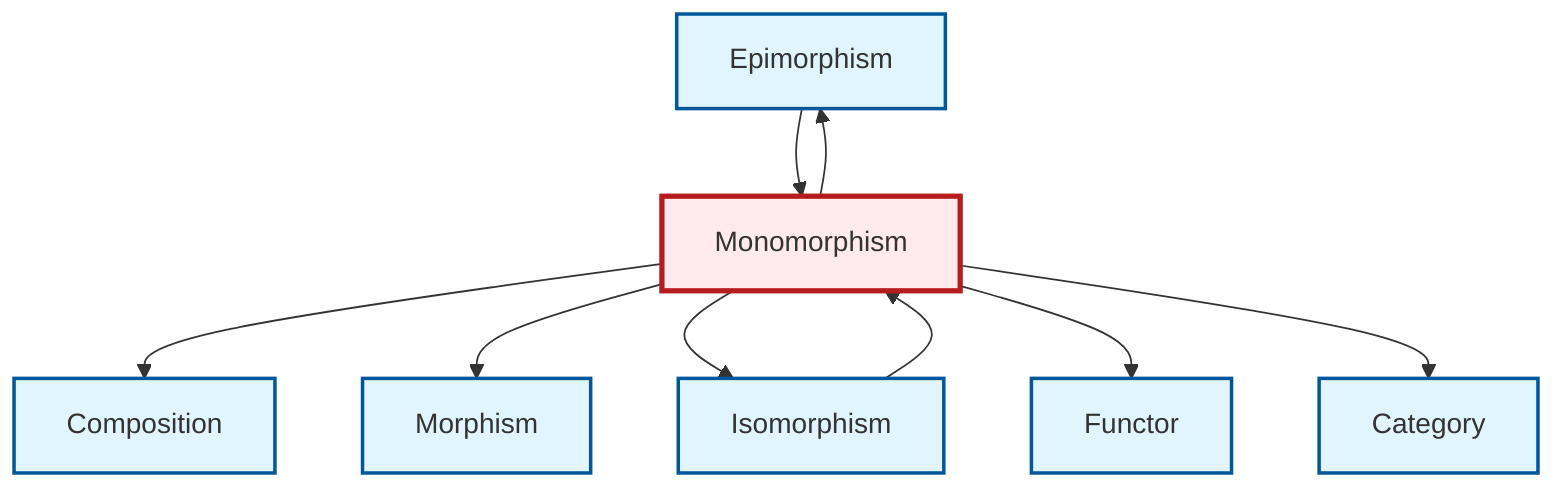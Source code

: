 graph TD
    classDef definition fill:#e1f5fe,stroke:#01579b,stroke-width:2px
    classDef theorem fill:#f3e5f5,stroke:#4a148c,stroke-width:2px
    classDef axiom fill:#fff3e0,stroke:#e65100,stroke-width:2px
    classDef example fill:#e8f5e9,stroke:#1b5e20,stroke-width:2px
    classDef current fill:#ffebee,stroke:#b71c1c,stroke-width:3px
    def-category["Category"]:::definition
    def-functor["Functor"]:::definition
    def-epimorphism["Epimorphism"]:::definition
    def-composition["Composition"]:::definition
    def-isomorphism["Isomorphism"]:::definition
    def-morphism["Morphism"]:::definition
    def-monomorphism["Monomorphism"]:::definition
    def-monomorphism --> def-epimorphism
    def-monomorphism --> def-composition
    def-monomorphism --> def-morphism
    def-epimorphism --> def-monomorphism
    def-monomorphism --> def-isomorphism
    def-isomorphism --> def-monomorphism
    def-monomorphism --> def-functor
    def-monomorphism --> def-category
    class def-monomorphism current